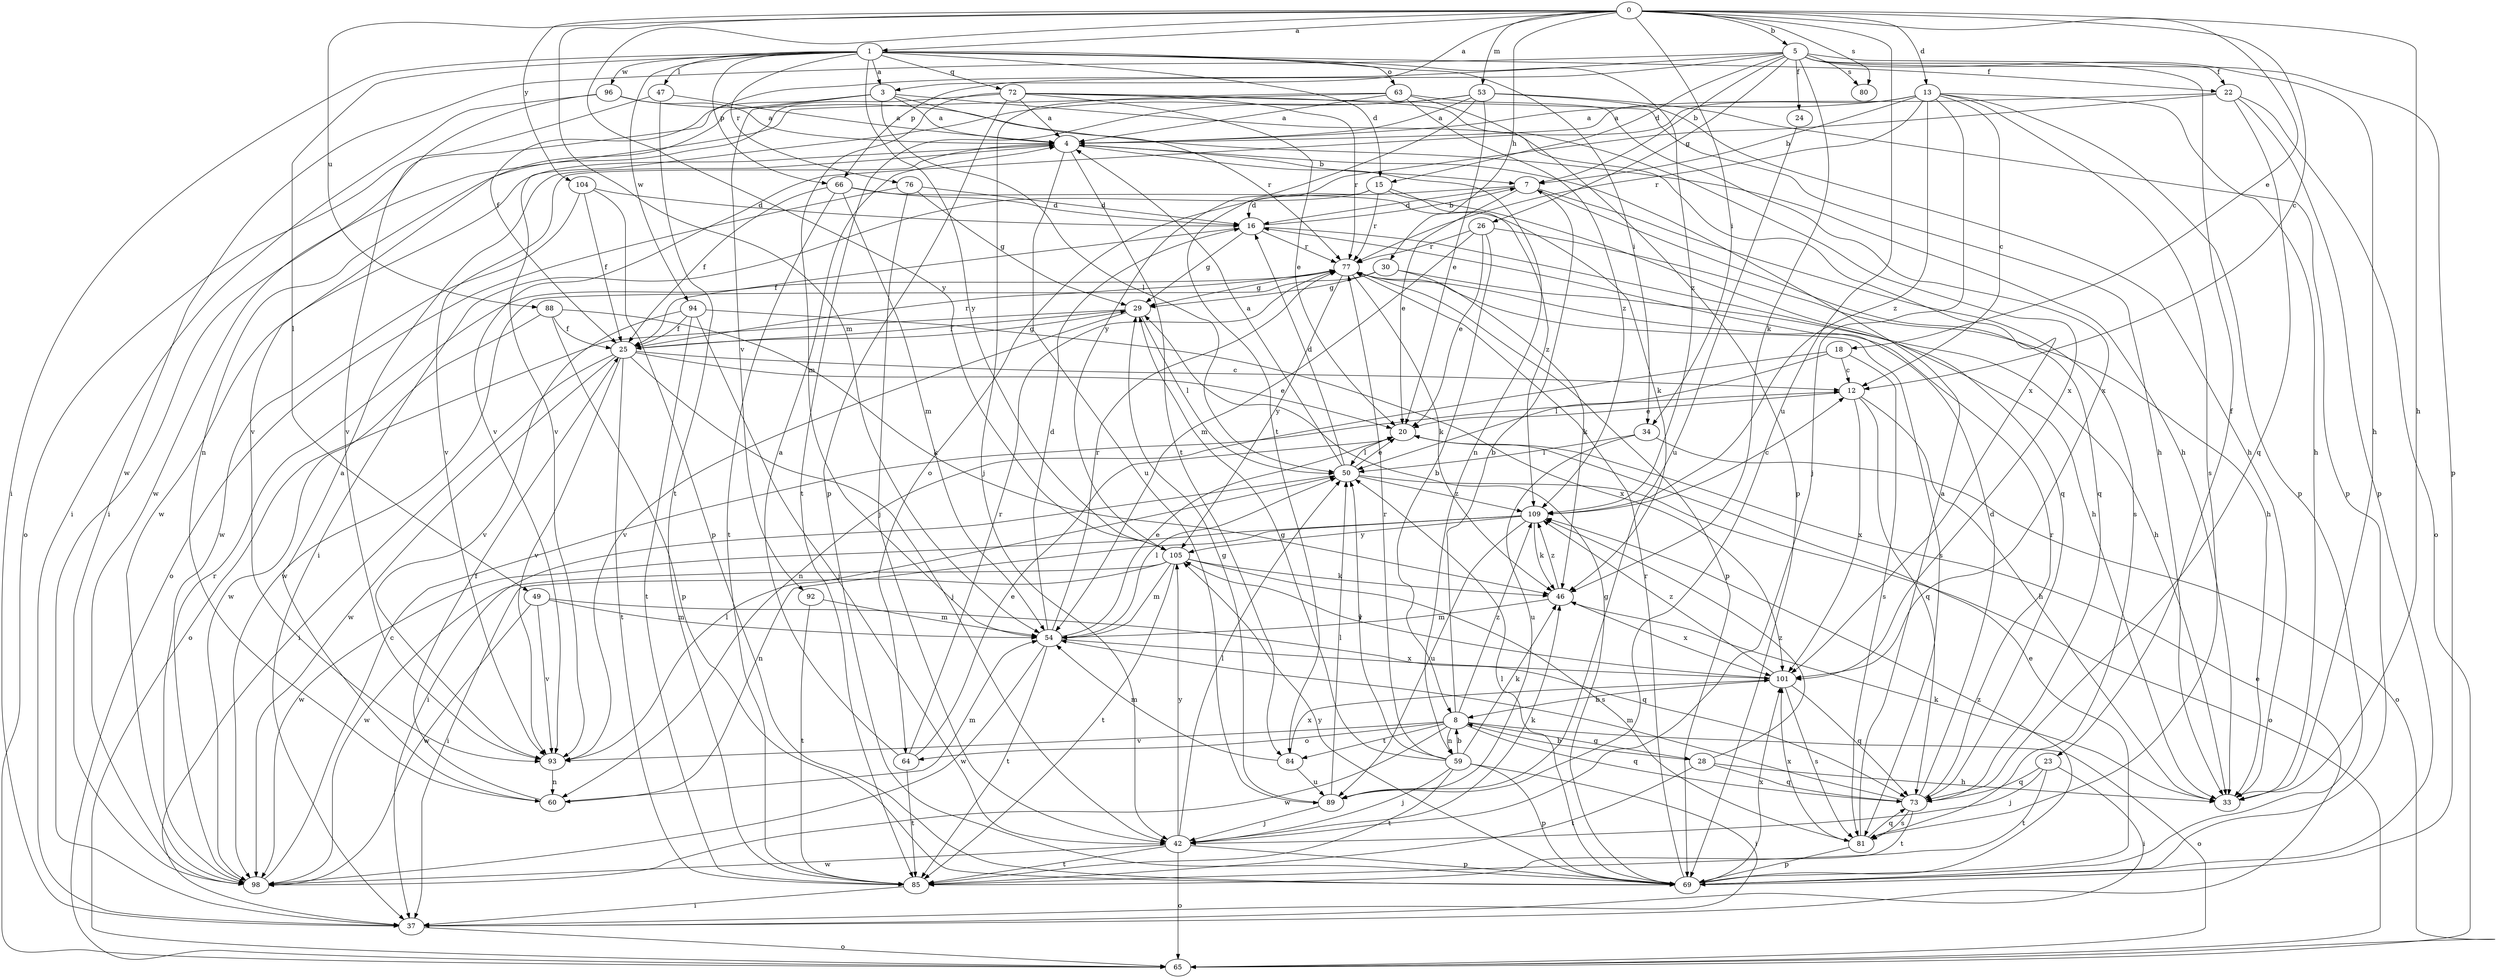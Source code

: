 strict digraph  {
0;
1;
3;
4;
5;
7;
8;
12;
13;
15;
16;
18;
20;
22;
23;
24;
25;
26;
28;
29;
30;
33;
34;
37;
42;
46;
47;
49;
50;
53;
54;
59;
60;
63;
64;
65;
66;
69;
72;
73;
76;
77;
80;
81;
84;
85;
88;
89;
92;
93;
94;
96;
98;
101;
104;
105;
109;
0 -> 1  [label=a];
0 -> 3  [label=a];
0 -> 5  [label=b];
0 -> 12  [label=c];
0 -> 13  [label=d];
0 -> 18  [label=e];
0 -> 30  [label=h];
0 -> 33  [label=h];
0 -> 34  [label=i];
0 -> 53  [label=m];
0 -> 54  [label=m];
0 -> 80  [label=s];
0 -> 88  [label=u];
0 -> 89  [label=u];
0 -> 104  [label=y];
0 -> 105  [label=y];
1 -> 3  [label=a];
1 -> 15  [label=d];
1 -> 22  [label=f];
1 -> 34  [label=i];
1 -> 37  [label=i];
1 -> 47  [label=l];
1 -> 49  [label=l];
1 -> 63  [label=o];
1 -> 66  [label=p];
1 -> 72  [label=q];
1 -> 76  [label=r];
1 -> 94  [label=w];
1 -> 96  [label=w];
1 -> 105  [label=y];
1 -> 109  [label=z];
3 -> 4  [label=a];
3 -> 50  [label=l];
3 -> 77  [label=r];
3 -> 92  [label=v];
3 -> 93  [label=v];
3 -> 98  [label=w];
3 -> 101  [label=x];
4 -> 7  [label=b];
4 -> 59  [label=n];
4 -> 84  [label=t];
4 -> 89  [label=u];
4 -> 93  [label=v];
4 -> 98  [label=w];
5 -> 7  [label=b];
5 -> 15  [label=d];
5 -> 22  [label=f];
5 -> 23  [label=f];
5 -> 24  [label=f];
5 -> 25  [label=f];
5 -> 26  [label=g];
5 -> 33  [label=h];
5 -> 46  [label=k];
5 -> 66  [label=p];
5 -> 69  [label=p];
5 -> 80  [label=s];
5 -> 98  [label=w];
7 -> 16  [label=d];
7 -> 20  [label=e];
7 -> 64  [label=o];
7 -> 73  [label=q];
7 -> 81  [label=s];
8 -> 7  [label=b];
8 -> 28  [label=g];
8 -> 59  [label=n];
8 -> 64  [label=o];
8 -> 65  [label=o];
8 -> 73  [label=q];
8 -> 84  [label=t];
8 -> 93  [label=v];
8 -> 98  [label=w];
8 -> 109  [label=z];
12 -> 20  [label=e];
12 -> 33  [label=h];
12 -> 73  [label=q];
12 -> 101  [label=x];
13 -> 4  [label=a];
13 -> 7  [label=b];
13 -> 12  [label=c];
13 -> 33  [label=h];
13 -> 42  [label=j];
13 -> 69  [label=p];
13 -> 77  [label=r];
13 -> 81  [label=s];
13 -> 93  [label=v];
13 -> 109  [label=z];
15 -> 16  [label=d];
15 -> 37  [label=i];
15 -> 73  [label=q];
15 -> 77  [label=r];
15 -> 109  [label=z];
16 -> 7  [label=b];
16 -> 25  [label=f];
16 -> 29  [label=g];
16 -> 33  [label=h];
16 -> 77  [label=r];
18 -> 12  [label=c];
18 -> 50  [label=l];
18 -> 60  [label=n];
18 -> 81  [label=s];
20 -> 50  [label=l];
22 -> 4  [label=a];
22 -> 65  [label=o];
22 -> 69  [label=p];
22 -> 73  [label=q];
22 -> 84  [label=t];
23 -> 37  [label=i];
23 -> 42  [label=j];
23 -> 73  [label=q];
23 -> 85  [label=t];
24 -> 89  [label=u];
25 -> 12  [label=c];
25 -> 20  [label=e];
25 -> 29  [label=g];
25 -> 37  [label=i];
25 -> 42  [label=j];
25 -> 77  [label=r];
25 -> 85  [label=t];
25 -> 93  [label=v];
25 -> 98  [label=w];
26 -> 8  [label=b];
26 -> 20  [label=e];
26 -> 33  [label=h];
26 -> 54  [label=m];
26 -> 77  [label=r];
28 -> 8  [label=b];
28 -> 33  [label=h];
28 -> 73  [label=q];
28 -> 85  [label=t];
28 -> 109  [label=z];
29 -> 25  [label=f];
29 -> 50  [label=l];
29 -> 65  [label=o];
29 -> 93  [label=v];
30 -> 29  [label=g];
30 -> 33  [label=h];
30 -> 46  [label=k];
30 -> 98  [label=w];
33 -> 46  [label=k];
34 -> 50  [label=l];
34 -> 65  [label=o];
34 -> 89  [label=u];
37 -> 20  [label=e];
37 -> 65  [label=o];
42 -> 46  [label=k];
42 -> 50  [label=l];
42 -> 65  [label=o];
42 -> 69  [label=p];
42 -> 85  [label=t];
42 -> 98  [label=w];
42 -> 105  [label=y];
46 -> 54  [label=m];
46 -> 101  [label=x];
46 -> 109  [label=z];
47 -> 4  [label=a];
47 -> 65  [label=o];
47 -> 85  [label=t];
49 -> 54  [label=m];
49 -> 73  [label=q];
49 -> 93  [label=v];
49 -> 98  [label=w];
50 -> 4  [label=a];
50 -> 16  [label=d];
50 -> 20  [label=e];
50 -> 37  [label=i];
50 -> 65  [label=o];
50 -> 109  [label=z];
53 -> 4  [label=a];
53 -> 20  [label=e];
53 -> 33  [label=h];
53 -> 69  [label=p];
53 -> 85  [label=t];
53 -> 93  [label=v];
53 -> 105  [label=y];
54 -> 16  [label=d];
54 -> 20  [label=e];
54 -> 50  [label=l];
54 -> 77  [label=r];
54 -> 85  [label=t];
54 -> 98  [label=w];
54 -> 101  [label=x];
59 -> 8  [label=b];
59 -> 29  [label=g];
59 -> 37  [label=i];
59 -> 42  [label=j];
59 -> 46  [label=k];
59 -> 50  [label=l];
59 -> 69  [label=p];
59 -> 77  [label=r];
59 -> 85  [label=t];
60 -> 4  [label=a];
60 -> 25  [label=f];
60 -> 54  [label=m];
63 -> 4  [label=a];
63 -> 37  [label=i];
63 -> 42  [label=j];
63 -> 69  [label=p];
63 -> 101  [label=x];
63 -> 109  [label=z];
64 -> 4  [label=a];
64 -> 20  [label=e];
64 -> 77  [label=r];
64 -> 85  [label=t];
66 -> 16  [label=d];
66 -> 25  [label=f];
66 -> 46  [label=k];
66 -> 54  [label=m];
66 -> 85  [label=t];
69 -> 20  [label=e];
69 -> 29  [label=g];
69 -> 50  [label=l];
69 -> 77  [label=r];
69 -> 101  [label=x];
69 -> 105  [label=y];
69 -> 109  [label=z];
72 -> 4  [label=a];
72 -> 20  [label=e];
72 -> 33  [label=h];
72 -> 54  [label=m];
72 -> 60  [label=n];
72 -> 69  [label=p];
72 -> 77  [label=r];
72 -> 101  [label=x];
73 -> 16  [label=d];
73 -> 54  [label=m];
73 -> 77  [label=r];
73 -> 81  [label=s];
73 -> 85  [label=t];
76 -> 16  [label=d];
76 -> 29  [label=g];
76 -> 42  [label=j];
76 -> 65  [label=o];
77 -> 29  [label=g];
77 -> 46  [label=k];
77 -> 69  [label=p];
77 -> 81  [label=s];
77 -> 105  [label=y];
81 -> 4  [label=a];
81 -> 69  [label=p];
81 -> 73  [label=q];
81 -> 101  [label=x];
84 -> 54  [label=m];
84 -> 89  [label=u];
84 -> 101  [label=x];
85 -> 37  [label=i];
88 -> 25  [label=f];
88 -> 46  [label=k];
88 -> 69  [label=p];
88 -> 98  [label=w];
89 -> 29  [label=g];
89 -> 42  [label=j];
89 -> 50  [label=l];
92 -> 54  [label=m];
92 -> 85  [label=t];
93 -> 50  [label=l];
93 -> 60  [label=n];
94 -> 25  [label=f];
94 -> 42  [label=j];
94 -> 85  [label=t];
94 -> 93  [label=v];
94 -> 101  [label=x];
96 -> 4  [label=a];
96 -> 33  [label=h];
96 -> 37  [label=i];
96 -> 93  [label=v];
98 -> 12  [label=c];
98 -> 77  [label=r];
101 -> 8  [label=b];
101 -> 73  [label=q];
101 -> 81  [label=s];
101 -> 105  [label=y];
101 -> 109  [label=z];
104 -> 16  [label=d];
104 -> 25  [label=f];
104 -> 69  [label=p];
104 -> 98  [label=w];
105 -> 37  [label=i];
105 -> 46  [label=k];
105 -> 54  [label=m];
105 -> 81  [label=s];
105 -> 85  [label=t];
105 -> 98  [label=w];
109 -> 12  [label=c];
109 -> 46  [label=k];
109 -> 60  [label=n];
109 -> 89  [label=u];
109 -> 98  [label=w];
109 -> 105  [label=y];
}
